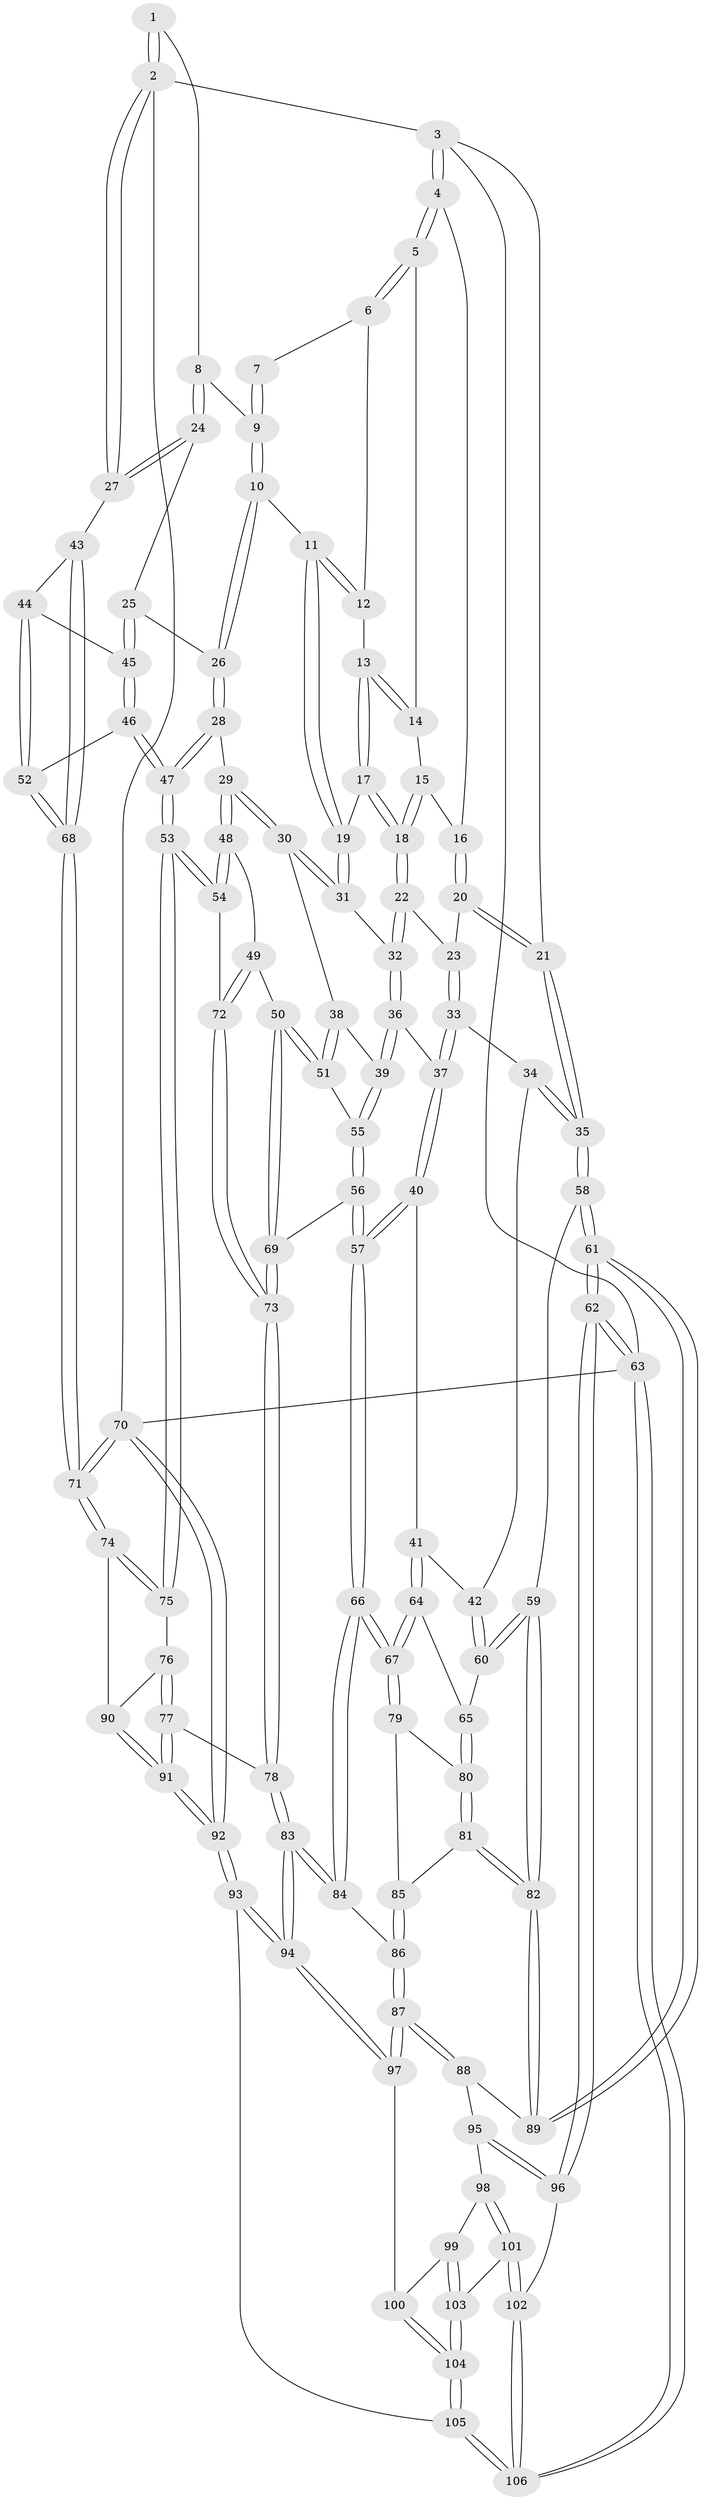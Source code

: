 // Generated by graph-tools (version 1.1) at 2025/38/03/09/25 02:38:46]
// undirected, 106 vertices, 262 edges
graph export_dot {
graph [start="1"]
  node [color=gray90,style=filled];
  1 [pos="+0.8008286601312302+0"];
  2 [pos="+1+0"];
  3 [pos="+0+0"];
  4 [pos="+0.12149870016807156+0"];
  5 [pos="+0.25747448423894975+0"];
  6 [pos="+0.393123374975143+0"];
  7 [pos="+0.690858353184793+0"];
  8 [pos="+0.836940752166466+0.17840848253138913"];
  9 [pos="+0.6850818717469884+0.058431563570630354"];
  10 [pos="+0.606950822272855+0.19267948357613338"];
  11 [pos="+0.5771728221393453+0.1950610462529568"];
  12 [pos="+0.40134655936902464+0"];
  13 [pos="+0.43558074648799905+0.18439555963000429"];
  14 [pos="+0.3307286927051412+0.13193319663272993"];
  15 [pos="+0.3246837914476954+0.18463809488558658"];
  16 [pos="+0.19150104917533745+0.1743573020267598"];
  17 [pos="+0.4622889561533412+0.2508028394864428"];
  18 [pos="+0.367339895332173+0.2790270514315214"];
  19 [pos="+0.46493211642293214+0.2513703044245291"];
  20 [pos="+0.19087962103433745+0.2796113174445658"];
  21 [pos="+0+0.1260542405689533"];
  22 [pos="+0.3215058379994933+0.3155328220882672"];
  23 [pos="+0.20753990645062656+0.3177717448563965"];
  24 [pos="+0.850644736744022+0.19325320504595805"];
  25 [pos="+0.8098823561409016+0.3452401083574587"];
  26 [pos="+0.7488405573469514+0.3554555422912526"];
  27 [pos="+1+0"];
  28 [pos="+0.7109275828141995+0.3950889331061465"];
  29 [pos="+0.685239285332226+0.4196208612638435"];
  30 [pos="+0.5236123933625083+0.4027985989115991"];
  31 [pos="+0.5119180844967569+0.379820563500836"];
  32 [pos="+0.3521241947156679+0.3877432048147216"];
  33 [pos="+0.18971789537282704+0.34823101687798896"];
  34 [pos="+0.18799654800342958+0.34957437034276456"];
  35 [pos="+0+0.4424918636499951"];
  36 [pos="+0.36773510475494764+0.4476053276166364"];
  37 [pos="+0.2763476154420818+0.4985249155871933"];
  38 [pos="+0.48707068820635+0.4503162913545228"];
  39 [pos="+0.42563710955118417+0.48468659783536083"];
  40 [pos="+0.26333631639588495+0.5385759789231183"];
  41 [pos="+0.24692784382889937+0.5423735663694472"];
  42 [pos="+0.13917579586375872+0.5128959277875959"];
  43 [pos="+1+0.331285492337551"];
  44 [pos="+0.9406719013496808+0.37684425128189"];
  45 [pos="+0.8711261531752236+0.379958075756074"];
  46 [pos="+0.8859906718786448+0.5725854454987184"];
  47 [pos="+0.8376777792305038+0.6187515442335814"];
  48 [pos="+0.6746956477588231+0.48241541891918394"];
  49 [pos="+0.611548387374393+0.5709558020029403"];
  50 [pos="+0.6010113228001882+0.5788132863773797"];
  51 [pos="+0.5497925261143717+0.5456020791642046"];
  52 [pos="+1+0.6092576764206099"];
  53 [pos="+0.8142652055327186+0.6444608044957606"];
  54 [pos="+0.795393344281174+0.6355811595038402"];
  55 [pos="+0.4200107270716894+0.5649232659428725"];
  56 [pos="+0.39055827045187663+0.6603744631888021"];
  57 [pos="+0.3844314796722805+0.6680684004984718"];
  58 [pos="+0+0.5530725977981837"];
  59 [pos="+0+0.5888499183388503"];
  60 [pos="+0.008275528046692173+0.5917097588327392"];
  61 [pos="+0+0.9161436337295171"];
  62 [pos="+0+1"];
  63 [pos="+0+1"];
  64 [pos="+0.1928822328029371+0.6257907144752234"];
  65 [pos="+0.09926056125900704+0.6413101748437617"];
  66 [pos="+0.3680783937538714+0.7519996926889583"];
  67 [pos="+0.34835566412128555+0.7464710294020183"];
  68 [pos="+1+0.6825305596760742"];
  69 [pos="+0.589196645942517+0.6047956444288818"];
  70 [pos="+1+1"];
  71 [pos="+1+0.8309390158764519"];
  72 [pos="+0.7143444004770962+0.6431005774953252"];
  73 [pos="+0.6183454873407055+0.7306357832421811"];
  74 [pos="+0.951311517283342+0.7756856593609565"];
  75 [pos="+0.8176770313511256+0.6769658809880912"];
  76 [pos="+0.7425813219079026+0.7809980173068972"];
  77 [pos="+0.7074258566119794+0.8106937986884741"];
  78 [pos="+0.6125232902904985+0.7992746534582583"];
  79 [pos="+0.24487293566009724+0.7405410173540047"];
  80 [pos="+0.14449673019009024+0.7102605597686905"];
  81 [pos="+0.11338829855513083+0.8058302162041628"];
  82 [pos="+0.08315629229676569+0.8180837790681924"];
  83 [pos="+0.4426869704060932+0.8952218250525055"];
  84 [pos="+0.3735020954173618+0.7669680593371753"];
  85 [pos="+0.13744580695689118+0.8127450523554911"];
  86 [pos="+0.16920745327473613+0.8366944584954924"];
  87 [pos="+0.18294519489216932+0.9054951776884261"];
  88 [pos="+0.05871258006306185+0.8687255553777211"];
  89 [pos="+0.057971144753783836+0.8676495327116036"];
  90 [pos="+0.8737657323905681+0.8189923103107508"];
  91 [pos="+0.7969438314578352+0.9444779548013351"];
  92 [pos="+0.9287071475834003+1"];
  93 [pos="+0.46083432286286347+1"];
  94 [pos="+0.43458151672408746+0.9457359848433254"];
  95 [pos="+0.06353121572140975+0.885299966052289"];
  96 [pos="+0.04844445783095987+0.9668265756872026"];
  97 [pos="+0.19286207381204343+0.9183961956617833"];
  98 [pos="+0.1064474435610795+0.9412282144318153"];
  99 [pos="+0.1507754324757165+0.9489299276502076"];
  100 [pos="+0.1644368722559178+0.945281090156263"];
  101 [pos="+0.08198610735975613+0.9920093032323425"];
  102 [pos="+0.07981711132280833+0.9942525563496706"];
  103 [pos="+0.13068513024296033+0.9814988041325412"];
  104 [pos="+0.20051796337525654+1"];
  105 [pos="+0.20128117012034694+1"];
  106 [pos="+0.08085409257350896+1"];
  1 -- 2;
  1 -- 2;
  1 -- 8;
  2 -- 3;
  2 -- 27;
  2 -- 27;
  2 -- 70;
  3 -- 4;
  3 -- 4;
  3 -- 21;
  3 -- 63;
  4 -- 5;
  4 -- 5;
  4 -- 16;
  5 -- 6;
  5 -- 6;
  5 -- 14;
  6 -- 7;
  6 -- 12;
  7 -- 9;
  7 -- 9;
  8 -- 9;
  8 -- 24;
  8 -- 24;
  9 -- 10;
  9 -- 10;
  10 -- 11;
  10 -- 26;
  10 -- 26;
  11 -- 12;
  11 -- 12;
  11 -- 19;
  11 -- 19;
  12 -- 13;
  13 -- 14;
  13 -- 14;
  13 -- 17;
  13 -- 17;
  14 -- 15;
  15 -- 16;
  15 -- 18;
  15 -- 18;
  16 -- 20;
  16 -- 20;
  17 -- 18;
  17 -- 18;
  17 -- 19;
  18 -- 22;
  18 -- 22;
  19 -- 31;
  19 -- 31;
  20 -- 21;
  20 -- 21;
  20 -- 23;
  21 -- 35;
  21 -- 35;
  22 -- 23;
  22 -- 32;
  22 -- 32;
  23 -- 33;
  23 -- 33;
  24 -- 25;
  24 -- 27;
  24 -- 27;
  25 -- 26;
  25 -- 45;
  25 -- 45;
  26 -- 28;
  26 -- 28;
  27 -- 43;
  28 -- 29;
  28 -- 47;
  28 -- 47;
  29 -- 30;
  29 -- 30;
  29 -- 48;
  29 -- 48;
  30 -- 31;
  30 -- 31;
  30 -- 38;
  31 -- 32;
  32 -- 36;
  32 -- 36;
  33 -- 34;
  33 -- 37;
  33 -- 37;
  34 -- 35;
  34 -- 35;
  34 -- 42;
  35 -- 58;
  35 -- 58;
  36 -- 37;
  36 -- 39;
  36 -- 39;
  37 -- 40;
  37 -- 40;
  38 -- 39;
  38 -- 51;
  38 -- 51;
  39 -- 55;
  39 -- 55;
  40 -- 41;
  40 -- 57;
  40 -- 57;
  41 -- 42;
  41 -- 64;
  41 -- 64;
  42 -- 60;
  42 -- 60;
  43 -- 44;
  43 -- 68;
  43 -- 68;
  44 -- 45;
  44 -- 52;
  44 -- 52;
  45 -- 46;
  45 -- 46;
  46 -- 47;
  46 -- 47;
  46 -- 52;
  47 -- 53;
  47 -- 53;
  48 -- 49;
  48 -- 54;
  48 -- 54;
  49 -- 50;
  49 -- 72;
  49 -- 72;
  50 -- 51;
  50 -- 51;
  50 -- 69;
  50 -- 69;
  51 -- 55;
  52 -- 68;
  52 -- 68;
  53 -- 54;
  53 -- 54;
  53 -- 75;
  53 -- 75;
  54 -- 72;
  55 -- 56;
  55 -- 56;
  56 -- 57;
  56 -- 57;
  56 -- 69;
  57 -- 66;
  57 -- 66;
  58 -- 59;
  58 -- 61;
  58 -- 61;
  59 -- 60;
  59 -- 60;
  59 -- 82;
  59 -- 82;
  60 -- 65;
  61 -- 62;
  61 -- 62;
  61 -- 89;
  61 -- 89;
  62 -- 63;
  62 -- 63;
  62 -- 96;
  62 -- 96;
  63 -- 106;
  63 -- 106;
  63 -- 70;
  64 -- 65;
  64 -- 67;
  64 -- 67;
  65 -- 80;
  65 -- 80;
  66 -- 67;
  66 -- 67;
  66 -- 84;
  66 -- 84;
  67 -- 79;
  67 -- 79;
  68 -- 71;
  68 -- 71;
  69 -- 73;
  69 -- 73;
  70 -- 71;
  70 -- 71;
  70 -- 92;
  70 -- 92;
  71 -- 74;
  71 -- 74;
  72 -- 73;
  72 -- 73;
  73 -- 78;
  73 -- 78;
  74 -- 75;
  74 -- 75;
  74 -- 90;
  75 -- 76;
  76 -- 77;
  76 -- 77;
  76 -- 90;
  77 -- 78;
  77 -- 91;
  77 -- 91;
  78 -- 83;
  78 -- 83;
  79 -- 80;
  79 -- 85;
  80 -- 81;
  80 -- 81;
  81 -- 82;
  81 -- 82;
  81 -- 85;
  82 -- 89;
  82 -- 89;
  83 -- 84;
  83 -- 84;
  83 -- 94;
  83 -- 94;
  84 -- 86;
  85 -- 86;
  85 -- 86;
  86 -- 87;
  86 -- 87;
  87 -- 88;
  87 -- 88;
  87 -- 97;
  87 -- 97;
  88 -- 89;
  88 -- 95;
  90 -- 91;
  90 -- 91;
  91 -- 92;
  91 -- 92;
  92 -- 93;
  92 -- 93;
  93 -- 94;
  93 -- 94;
  93 -- 105;
  94 -- 97;
  94 -- 97;
  95 -- 96;
  95 -- 96;
  95 -- 98;
  96 -- 102;
  97 -- 100;
  98 -- 99;
  98 -- 101;
  98 -- 101;
  99 -- 100;
  99 -- 103;
  99 -- 103;
  100 -- 104;
  100 -- 104;
  101 -- 102;
  101 -- 102;
  101 -- 103;
  102 -- 106;
  102 -- 106;
  103 -- 104;
  103 -- 104;
  104 -- 105;
  104 -- 105;
  105 -- 106;
  105 -- 106;
}
